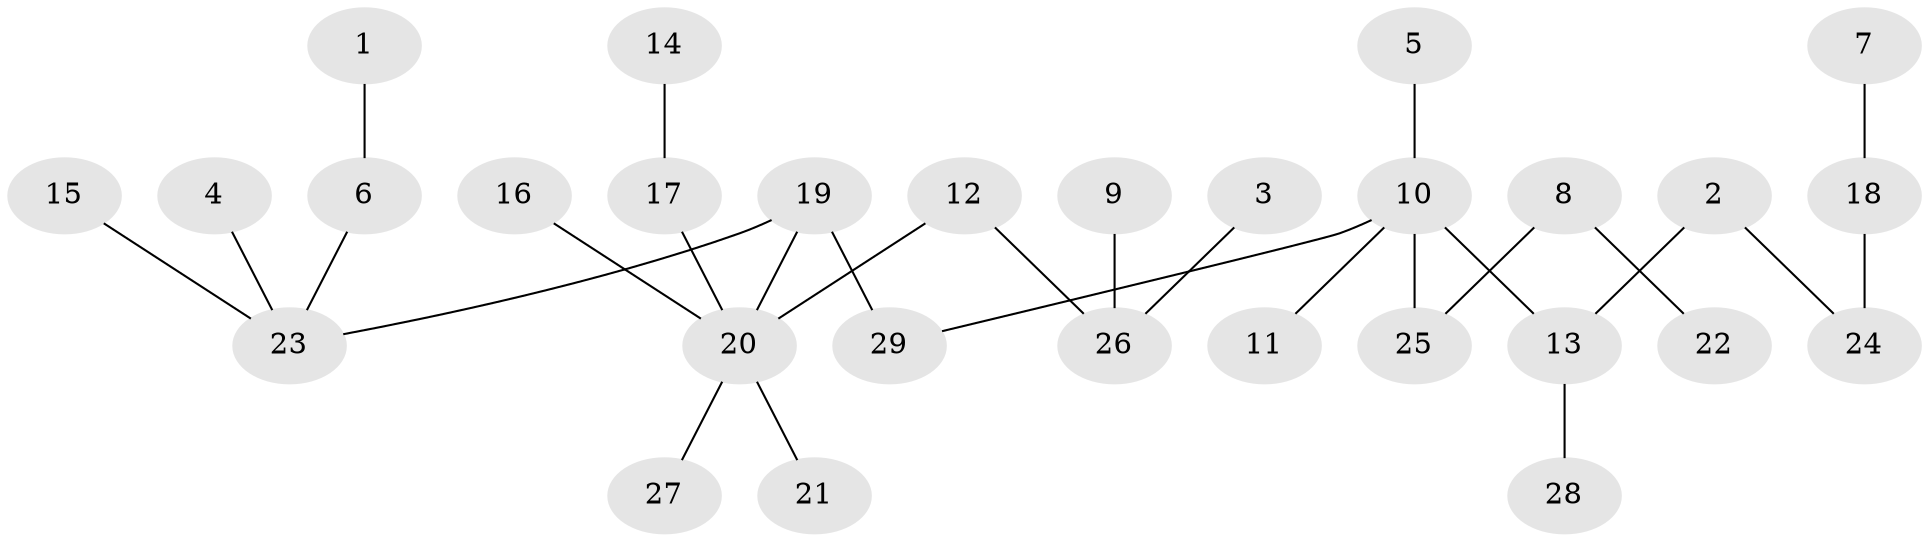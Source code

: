 // original degree distribution, {5: 0.05319148936170213, 7: 0.02127659574468085, 3: 0.11702127659574468, 2: 0.30851063829787234, 4: 0.031914893617021274, 1: 0.46808510638297873}
// Generated by graph-tools (version 1.1) at 2025/37/03/04/25 23:37:17]
// undirected, 29 vertices, 28 edges
graph export_dot {
  node [color=gray90,style=filled];
  1;
  2;
  3;
  4;
  5;
  6;
  7;
  8;
  9;
  10;
  11;
  12;
  13;
  14;
  15;
  16;
  17;
  18;
  19;
  20;
  21;
  22;
  23;
  24;
  25;
  26;
  27;
  28;
  29;
  1 -- 6 [weight=1.0];
  2 -- 13 [weight=1.0];
  2 -- 24 [weight=1.0];
  3 -- 26 [weight=1.0];
  4 -- 23 [weight=1.0];
  5 -- 10 [weight=1.0];
  6 -- 23 [weight=1.0];
  7 -- 18 [weight=1.0];
  8 -- 22 [weight=1.0];
  8 -- 25 [weight=1.0];
  9 -- 26 [weight=1.0];
  10 -- 11 [weight=1.0];
  10 -- 13 [weight=1.0];
  10 -- 25 [weight=1.0];
  10 -- 29 [weight=1.0];
  12 -- 20 [weight=1.0];
  12 -- 26 [weight=1.0];
  13 -- 28 [weight=1.0];
  14 -- 17 [weight=1.0];
  15 -- 23 [weight=1.0];
  16 -- 20 [weight=1.0];
  17 -- 20 [weight=1.0];
  18 -- 24 [weight=1.0];
  19 -- 20 [weight=1.0];
  19 -- 23 [weight=1.0];
  19 -- 29 [weight=1.0];
  20 -- 21 [weight=1.0];
  20 -- 27 [weight=1.0];
}
